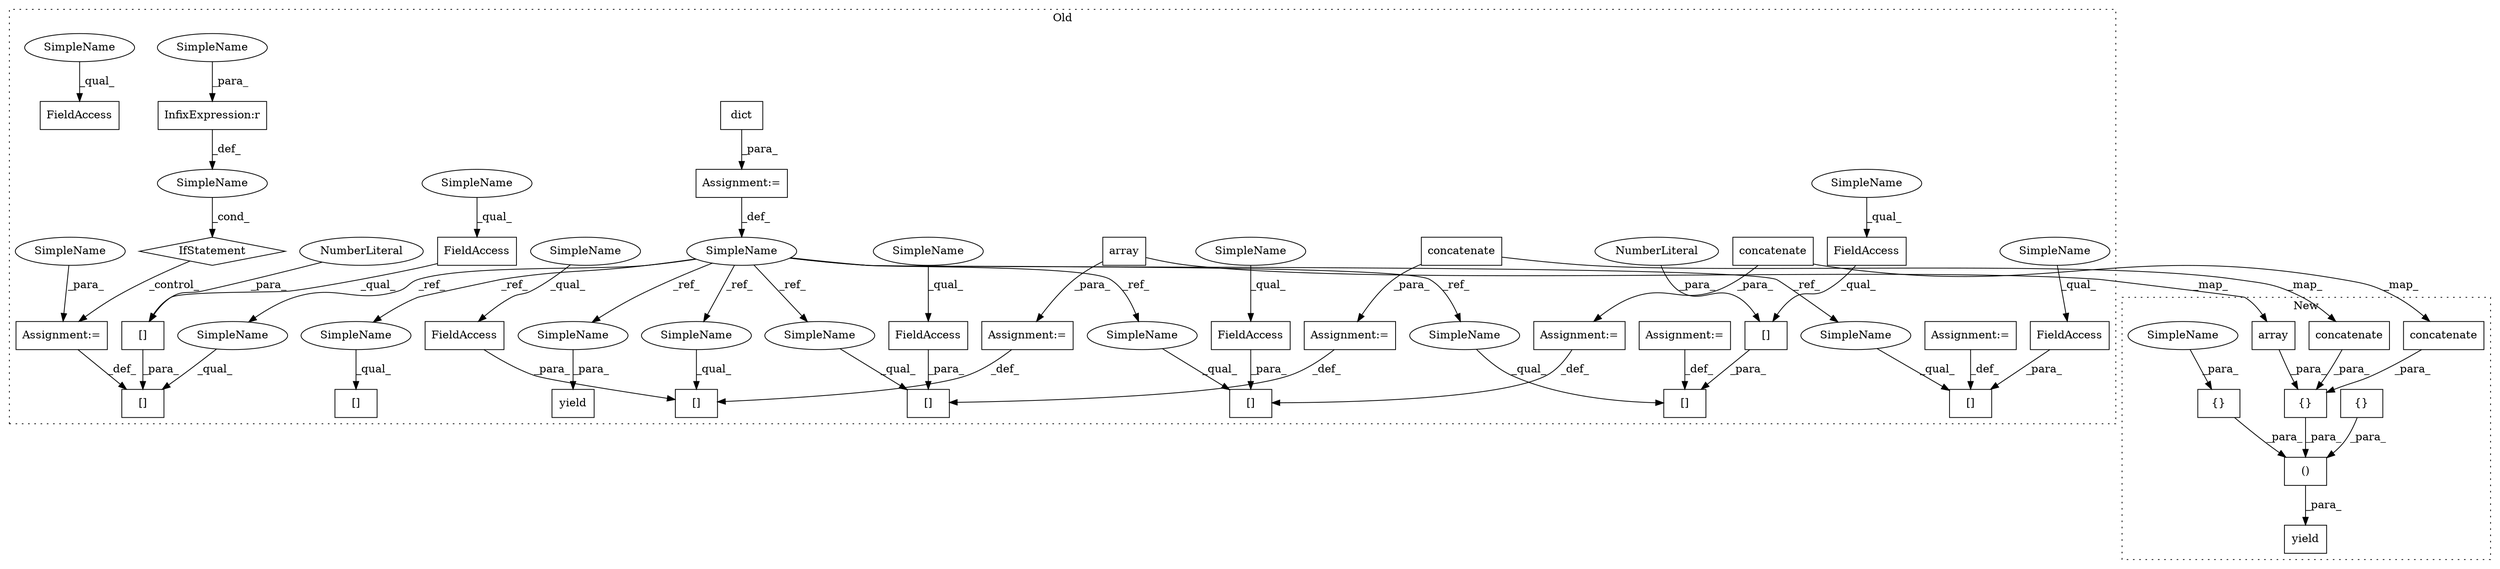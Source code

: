 digraph G {
subgraph cluster0 {
1 [label="dict" a="32" s="29685" l="6" shape="box"];
4 [label="[]" a="2" s="31014,31042" l="10,1" shape="box"];
5 [label="Assignment:=" a="7" s="29684" l="1" shape="box"];
6 [label="SimpleName" a="42" s="29675" l="9" shape="ellipse"];
7 [label="yield" a="112" s="31216" l="7" shape="box"];
9 [label="[]" a="2" s="31084,31109" l="10,1" shape="box"];
10 [label="Assignment:=" a="7" s="31110" l="1" shape="box"];
11 [label="[]" a="2" s="30009,30039" l="10,1" shape="box"];
12 [label="Assignment:=" a="7" s="30040" l="1" shape="box"];
13 [label="[]" a="2" s="30019,30038" l="18,1" shape="box"];
14 [label="NumberLiteral" a="34" s="30037" l="1" shape="ellipse"];
15 [label="InfixExpression:r" a="27" s="29987" l="4" shape="box"];
16 [label="FieldAccess" a="22" s="30019" l="17" shape="box"];
17 [label="FieldAccess" a="22" s="29929" l="11" shape="box"];
18 [label="SimpleName" a="42" s="" l="" shape="ellipse"];
19 [label="IfStatement" a="25" s="29980,29995" l="4,2" shape="diamond"];
20 [label="FieldAccess" a="22" s="30954" l="18" shape="box"];
21 [label="[]" a="2" s="29919,29943" l="10,1" shape="box"];
22 [label="FieldAccess" a="22" s="31094" l="15" shape="box"];
23 [label="[]" a="2" s="29929,29942" l="12,1" shape="box"];
24 [label="NumberLiteral" a="34" s="29941" l="1" shape="ellipse"];
25 [label="[]" a="2" s="30944,30972" l="10,1" shape="box"];
26 [label="FieldAccess" a="22" s="31024" l="18" shape="box"];
27 [label="[]" a="2" s="31144,31171" l="10,1" shape="box"];
28 [label="FieldAccess" a="22" s="31154" l="17" shape="box"];
29 [label="[]" a="2" s="29779,29803" l="10,1" shape="box"];
30 [label="Assignment:=" a="7" s="31043" l="1" shape="box"];
31 [label="Assignment:=" a="7" s="29944" l="1" shape="box"];
32 [label="Assignment:=" a="7" s="30973" l="1" shape="box"];
33 [label="Assignment:=" a="7" s="31172" l="1" shape="box"];
35 [label="concatenate" a="32" s="31179,31205" l="12,1" shape="box"];
38 [label="concatenate" a="32" s="30980,31003" l="12,1" shape="box"];
41 [label="array" a="32" s="31117,31133" l="6,1" shape="box"];
42 [label="FieldAccess" a="22" s="29789" l="11" shape="box"];
43 [label="SimpleName" a="42" s="29984" l="3" shape="ellipse"];
44 [label="SimpleName" a="42" s="30041" l="3" shape="ellipse"];
46 [label="SimpleName" a="42" s="30009" l="9" shape="ellipse"];
47 [label="SimpleName" a="42" s="31084" l="9" shape="ellipse"];
48 [label="SimpleName" a="42" s="29919" l="9" shape="ellipse"];
49 [label="SimpleName" a="42" s="31223" l="9" shape="ellipse"];
50 [label="SimpleName" a="42" s="31014" l="9" shape="ellipse"];
51 [label="SimpleName" a="42" s="30944" l="9" shape="ellipse"];
52 [label="SimpleName" a="42" s="31144" l="9" shape="ellipse"];
53 [label="SimpleName" a="42" s="29779" l="9" shape="ellipse"];
54 [label="SimpleName" a="42" s="31024" l="4" shape="ellipse"];
55 [label="SimpleName" a="42" s="31154" l="4" shape="ellipse"];
56 [label="SimpleName" a="42" s="30954" l="4" shape="ellipse"];
57 [label="SimpleName" a="42" s="29789" l="4" shape="ellipse"];
58 [label="SimpleName" a="42" s="29929" l="4" shape="ellipse"];
59 [label="SimpleName" a="42" s="30019" l="4" shape="ellipse"];
60 [label="SimpleName" a="42" s="31094" l="4" shape="ellipse"];
label = "Old";
style="dotted";
}
subgraph cluster1 {
2 [label="yield" a="112" s="27712" l="16" shape="box"];
3 [label="()" a="106" s="27728" l="60" shape="box"];
8 [label="{}" a="4" s="27756,27760" l="1,1" shape="box"];
34 [label="concatenate" a="32" s="27664,27690" l="12,1" shape="box"];
36 [label="{}" a="4" s="27783,27787" l="1,1" shape="box"];
37 [label="concatenate" a="32" s="27578,27601" l="12,1" shape="box"];
39 [label="{}" a="4" s="27571,27701" l="1,1" shape="box"];
40 [label="array" a="32" s="27640,27656" l="6,1" shape="box"];
45 [label="SimpleName" a="42" s="27784" l="3" shape="ellipse"];
label = "New";
style="dotted";
}
1 -> 5 [label="_para_"];
3 -> 2 [label="_para_"];
5 -> 6 [label="_def_"];
6 -> 48 [label="_ref_"];
6 -> 51 [label="_ref_"];
6 -> 53 [label="_ref_"];
6 -> 47 [label="_ref_"];
6 -> 46 [label="_ref_"];
6 -> 52 [label="_ref_"];
6 -> 49 [label="_ref_"];
6 -> 50 [label="_ref_"];
8 -> 3 [label="_para_"];
10 -> 9 [label="_def_"];
12 -> 11 [label="_def_"];
13 -> 11 [label="_para_"];
14 -> 13 [label="_para_"];
15 -> 18 [label="_def_"];
16 -> 13 [label="_qual_"];
17 -> 23 [label="_qual_"];
18 -> 19 [label="_cond_"];
19 -> 12 [label="_control_"];
20 -> 25 [label="_para_"];
22 -> 9 [label="_para_"];
23 -> 21 [label="_para_"];
24 -> 23 [label="_para_"];
26 -> 4 [label="_para_"];
28 -> 27 [label="_para_"];
30 -> 4 [label="_def_"];
31 -> 21 [label="_def_"];
32 -> 25 [label="_def_"];
33 -> 27 [label="_def_"];
34 -> 39 [label="_para_"];
35 -> 33 [label="_para_"];
35 -> 34 [label="_map_"];
36 -> 3 [label="_para_"];
37 -> 39 [label="_para_"];
38 -> 37 [label="_map_"];
38 -> 32 [label="_para_"];
39 -> 3 [label="_para_"];
40 -> 39 [label="_para_"];
41 -> 10 [label="_para_"];
41 -> 40 [label="_map_"];
43 -> 15 [label="_para_"];
44 -> 12 [label="_para_"];
45 -> 36 [label="_para_"];
46 -> 11 [label="_qual_"];
47 -> 9 [label="_qual_"];
48 -> 21 [label="_qual_"];
49 -> 7 [label="_para_"];
50 -> 4 [label="_qual_"];
51 -> 25 [label="_qual_"];
52 -> 27 [label="_qual_"];
53 -> 29 [label="_qual_"];
54 -> 26 [label="_qual_"];
55 -> 28 [label="_qual_"];
56 -> 20 [label="_qual_"];
57 -> 42 [label="_qual_"];
58 -> 17 [label="_qual_"];
59 -> 16 [label="_qual_"];
60 -> 22 [label="_qual_"];
}